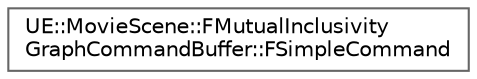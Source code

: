 digraph "Graphical Class Hierarchy"
{
 // INTERACTIVE_SVG=YES
 // LATEX_PDF_SIZE
  bgcolor="transparent";
  edge [fontname=Helvetica,fontsize=10,labelfontname=Helvetica,labelfontsize=10];
  node [fontname=Helvetica,fontsize=10,shape=box,height=0.2,width=0.4];
  rankdir="LR";
  Node0 [id="Node000000",label="UE::MovieScene::FMutualInclusivity\lGraphCommandBuffer::FSimpleCommand",height=0.2,width=0.4,color="grey40", fillcolor="white", style="filled",URL="$d1/dde/structUE_1_1MovieScene_1_1FMutualInclusivityGraphCommandBuffer_1_1FSimpleCommand.html",tooltip=" "];
}
